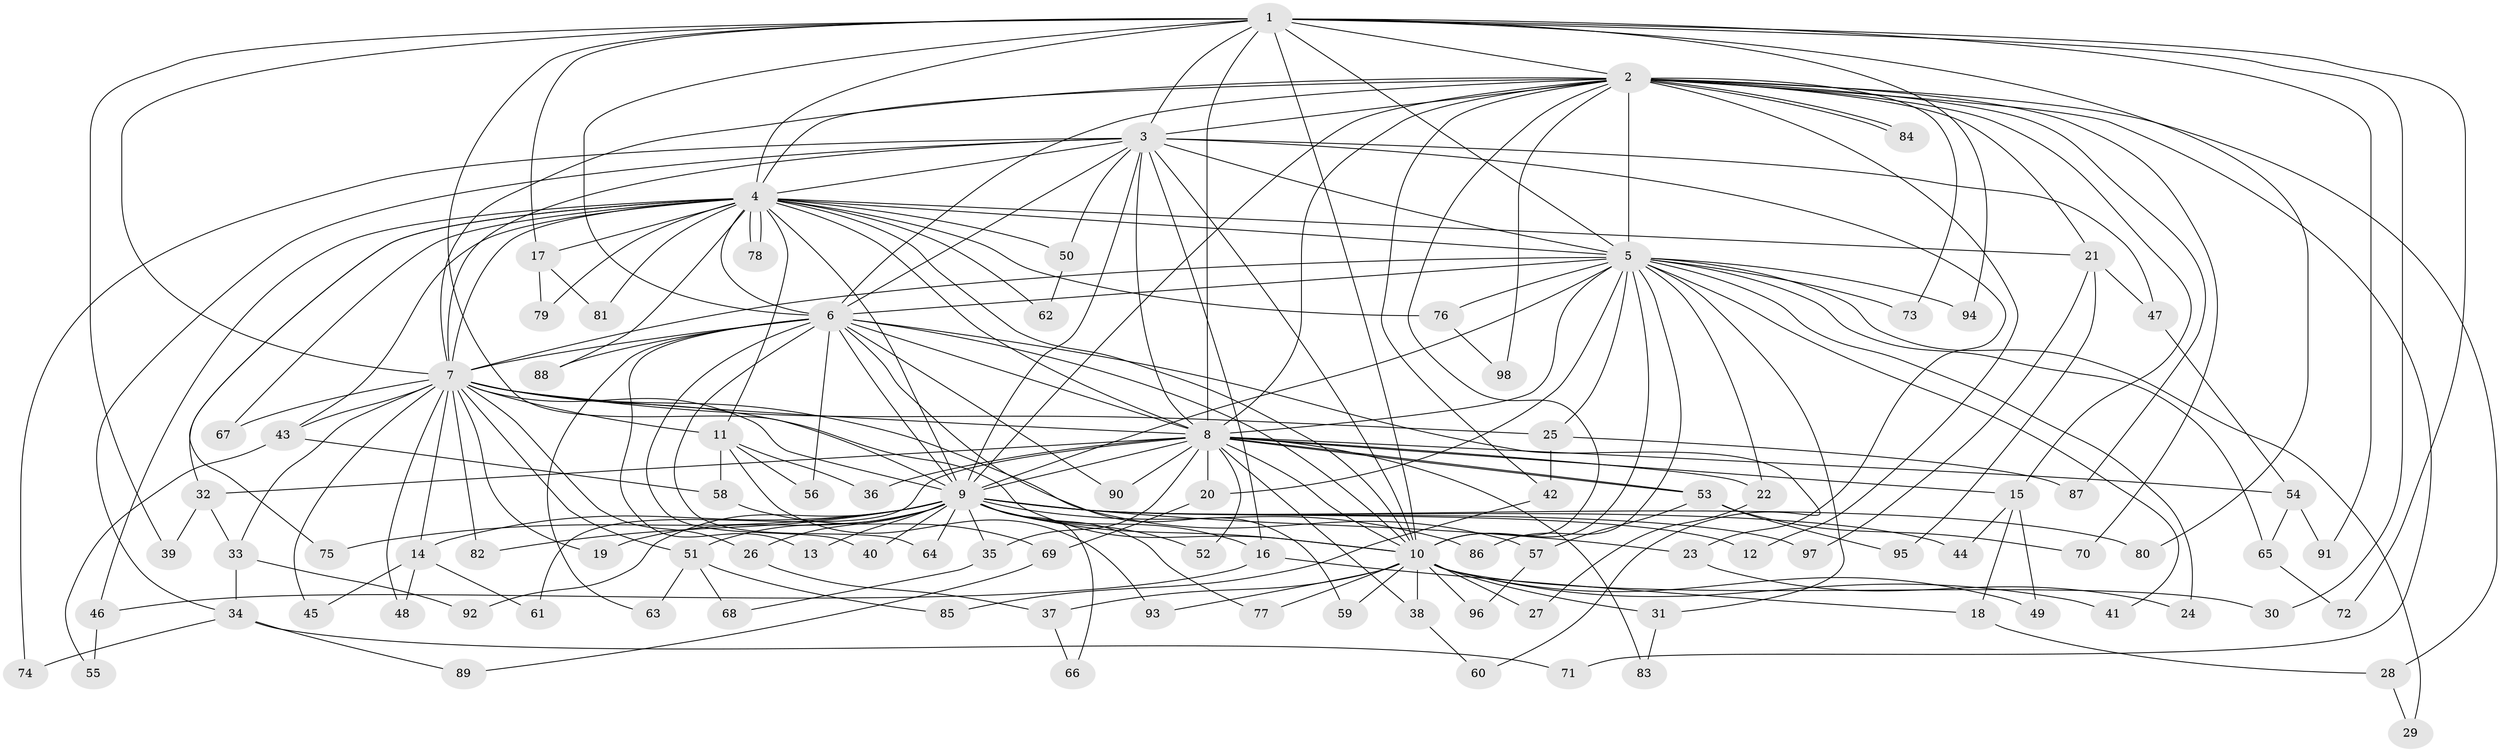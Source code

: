 // Generated by graph-tools (version 1.1) at 2025/43/03/09/25 04:43:16]
// undirected, 98 vertices, 221 edges
graph export_dot {
graph [start="1"]
  node [color=gray90,style=filled];
  1;
  2;
  3;
  4;
  5;
  6;
  7;
  8;
  9;
  10;
  11;
  12;
  13;
  14;
  15;
  16;
  17;
  18;
  19;
  20;
  21;
  22;
  23;
  24;
  25;
  26;
  27;
  28;
  29;
  30;
  31;
  32;
  33;
  34;
  35;
  36;
  37;
  38;
  39;
  40;
  41;
  42;
  43;
  44;
  45;
  46;
  47;
  48;
  49;
  50;
  51;
  52;
  53;
  54;
  55;
  56;
  57;
  58;
  59;
  60;
  61;
  62;
  63;
  64;
  65;
  66;
  67;
  68;
  69;
  70;
  71;
  72;
  73;
  74;
  75;
  76;
  77;
  78;
  79;
  80;
  81;
  82;
  83;
  84;
  85;
  86;
  87;
  88;
  89;
  90;
  91;
  92;
  93;
  94;
  95;
  96;
  97;
  98;
  1 -- 2;
  1 -- 3;
  1 -- 4;
  1 -- 5;
  1 -- 6;
  1 -- 7;
  1 -- 8;
  1 -- 9;
  1 -- 10;
  1 -- 17;
  1 -- 30;
  1 -- 39;
  1 -- 72;
  1 -- 80;
  1 -- 91;
  1 -- 94;
  2 -- 3;
  2 -- 4;
  2 -- 5;
  2 -- 6;
  2 -- 7;
  2 -- 8;
  2 -- 9;
  2 -- 10;
  2 -- 12;
  2 -- 15;
  2 -- 21;
  2 -- 28;
  2 -- 42;
  2 -- 70;
  2 -- 71;
  2 -- 73;
  2 -- 84;
  2 -- 84;
  2 -- 87;
  2 -- 98;
  3 -- 4;
  3 -- 5;
  3 -- 6;
  3 -- 7;
  3 -- 8;
  3 -- 9;
  3 -- 10;
  3 -- 16;
  3 -- 23;
  3 -- 34;
  3 -- 47;
  3 -- 50;
  3 -- 74;
  4 -- 5;
  4 -- 6;
  4 -- 7;
  4 -- 8;
  4 -- 9;
  4 -- 10;
  4 -- 11;
  4 -- 17;
  4 -- 21;
  4 -- 32;
  4 -- 43;
  4 -- 46;
  4 -- 50;
  4 -- 62;
  4 -- 67;
  4 -- 75;
  4 -- 76;
  4 -- 78;
  4 -- 78;
  4 -- 79;
  4 -- 81;
  4 -- 88;
  5 -- 6;
  5 -- 7;
  5 -- 8;
  5 -- 9;
  5 -- 10;
  5 -- 20;
  5 -- 22;
  5 -- 24;
  5 -- 25;
  5 -- 29;
  5 -- 31;
  5 -- 41;
  5 -- 65;
  5 -- 73;
  5 -- 76;
  5 -- 86;
  5 -- 94;
  6 -- 7;
  6 -- 8;
  6 -- 9;
  6 -- 10;
  6 -- 13;
  6 -- 40;
  6 -- 56;
  6 -- 59;
  6 -- 60;
  6 -- 63;
  6 -- 64;
  6 -- 88;
  6 -- 90;
  7 -- 8;
  7 -- 9;
  7 -- 10;
  7 -- 11;
  7 -- 14;
  7 -- 19;
  7 -- 25;
  7 -- 26;
  7 -- 33;
  7 -- 43;
  7 -- 45;
  7 -- 48;
  7 -- 51;
  7 -- 57;
  7 -- 67;
  7 -- 82;
  8 -- 9;
  8 -- 10;
  8 -- 15;
  8 -- 20;
  8 -- 22;
  8 -- 32;
  8 -- 35;
  8 -- 36;
  8 -- 38;
  8 -- 52;
  8 -- 53;
  8 -- 53;
  8 -- 54;
  8 -- 61;
  8 -- 83;
  8 -- 90;
  9 -- 10;
  9 -- 12;
  9 -- 13;
  9 -- 14;
  9 -- 16;
  9 -- 19;
  9 -- 23;
  9 -- 26;
  9 -- 35;
  9 -- 40;
  9 -- 44;
  9 -- 51;
  9 -- 52;
  9 -- 64;
  9 -- 66;
  9 -- 75;
  9 -- 77;
  9 -- 80;
  9 -- 82;
  9 -- 86;
  9 -- 92;
  9 -- 97;
  10 -- 27;
  10 -- 30;
  10 -- 31;
  10 -- 37;
  10 -- 38;
  10 -- 41;
  10 -- 49;
  10 -- 59;
  10 -- 77;
  10 -- 93;
  10 -- 96;
  11 -- 36;
  11 -- 56;
  11 -- 58;
  11 -- 93;
  14 -- 45;
  14 -- 48;
  14 -- 61;
  15 -- 18;
  15 -- 44;
  15 -- 49;
  16 -- 18;
  16 -- 46;
  17 -- 79;
  17 -- 81;
  18 -- 28;
  20 -- 69;
  21 -- 47;
  21 -- 95;
  21 -- 97;
  22 -- 27;
  23 -- 24;
  25 -- 42;
  25 -- 87;
  26 -- 37;
  28 -- 29;
  31 -- 83;
  32 -- 33;
  32 -- 39;
  33 -- 34;
  33 -- 92;
  34 -- 71;
  34 -- 74;
  34 -- 89;
  35 -- 68;
  37 -- 66;
  38 -- 60;
  42 -- 85;
  43 -- 55;
  43 -- 58;
  46 -- 55;
  47 -- 54;
  50 -- 62;
  51 -- 63;
  51 -- 68;
  51 -- 85;
  53 -- 57;
  53 -- 70;
  53 -- 95;
  54 -- 65;
  54 -- 91;
  57 -- 96;
  58 -- 69;
  65 -- 72;
  69 -- 89;
  76 -- 98;
}
